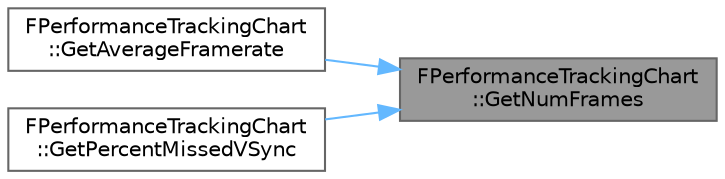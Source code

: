 digraph "FPerformanceTrackingChart::GetNumFrames"
{
 // INTERACTIVE_SVG=YES
 // LATEX_PDF_SIZE
  bgcolor="transparent";
  edge [fontname=Helvetica,fontsize=10,labelfontname=Helvetica,labelfontsize=10];
  node [fontname=Helvetica,fontsize=10,shape=box,height=0.2,width=0.4];
  rankdir="RL";
  Node1 [id="Node000001",label="FPerformanceTrackingChart\l::GetNumFrames",height=0.2,width=0.4,color="gray40", fillcolor="grey60", style="filled", fontcolor="black",tooltip=" "];
  Node1 -> Node2 [id="edge1_Node000001_Node000002",dir="back",color="steelblue1",style="solid",tooltip=" "];
  Node2 [id="Node000002",label="FPerformanceTrackingChart\l::GetAverageFramerate",height=0.2,width=0.4,color="grey40", fillcolor="white", style="filled",URL="$da/d80/classFPerformanceTrackingChart.html#aea074d7cf70a0fe148e539ce825398d3",tooltip=" "];
  Node1 -> Node3 [id="edge2_Node000001_Node000003",dir="back",color="steelblue1",style="solid",tooltip=" "];
  Node3 [id="Node000003",label="FPerformanceTrackingChart\l::GetPercentMissedVSync",height=0.2,width=0.4,color="grey40", fillcolor="white", style="filled",URL="$da/d80/classFPerformanceTrackingChart.html#aee4e562a9cd1ef41338da5cc3ca0784f",tooltip=" "];
}
